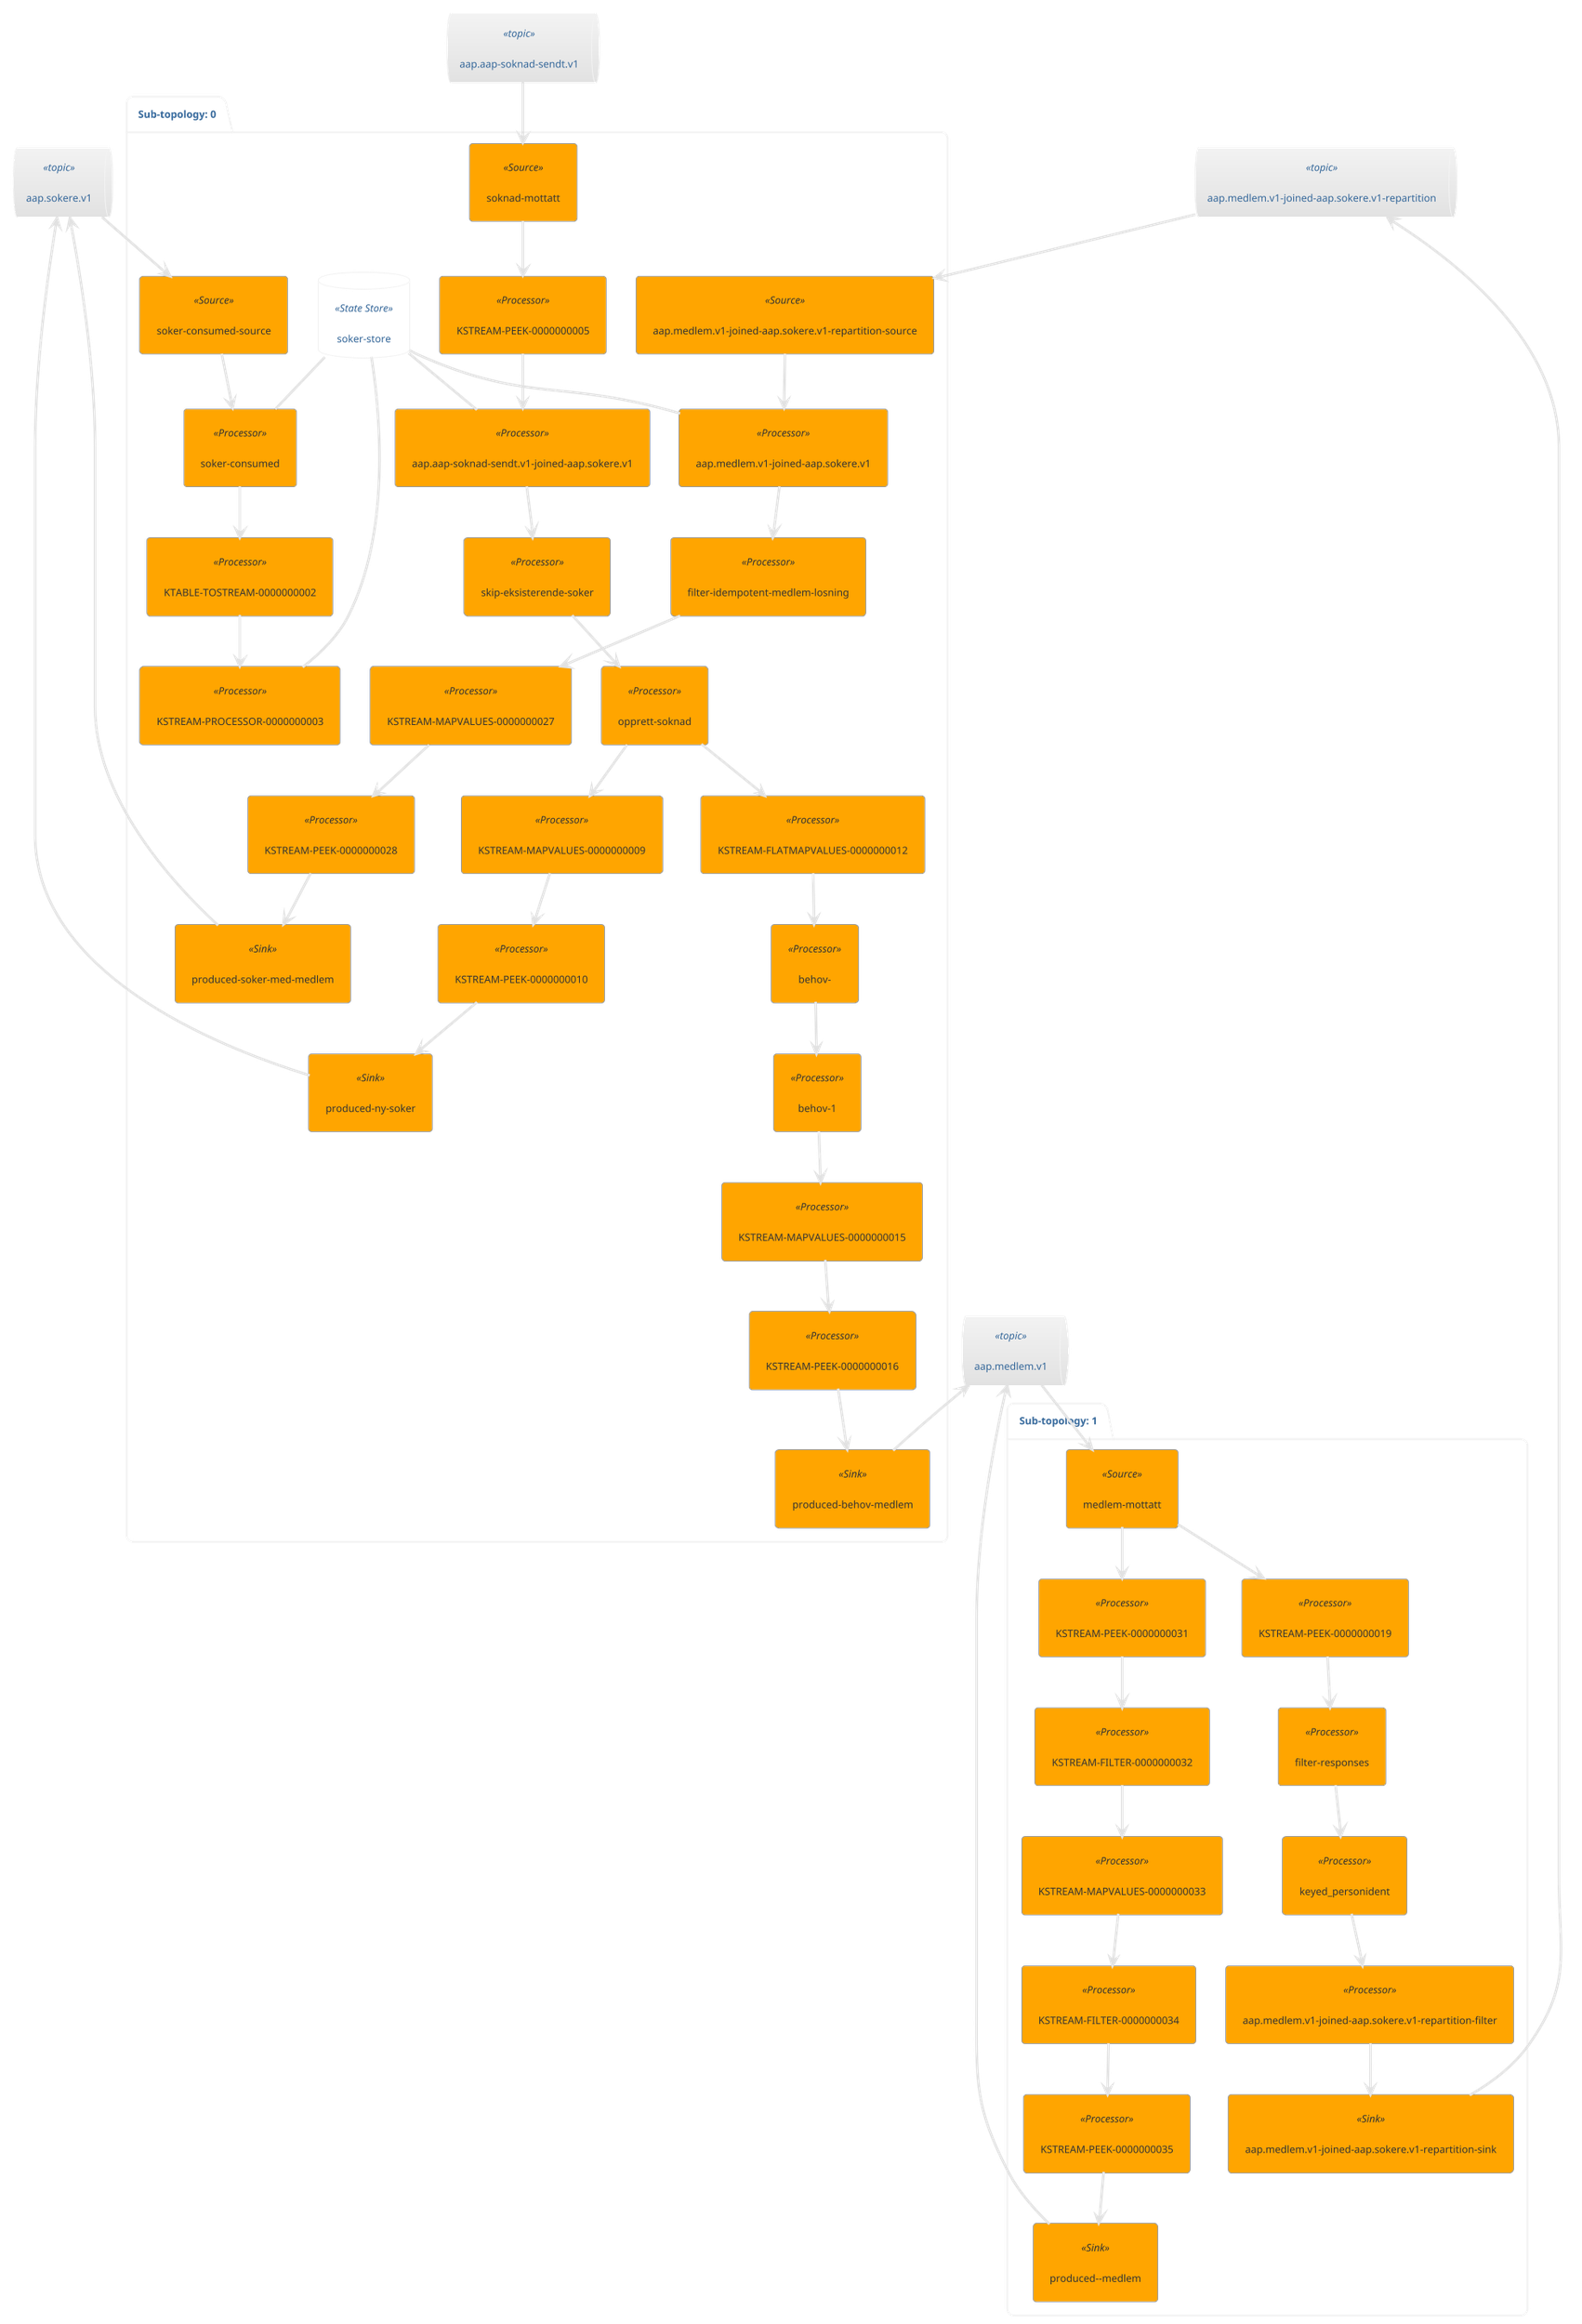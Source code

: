 @startuml
!theme lightgray
queue "aap.medlem.v1" <<topic>> as aap_medlem_v1
queue "aap.sokere.v1" <<topic>> as aap_sokere_v1
queue "aap.aap-soknad-sendt.v1" <<topic>> as aap_aap_soknad_sendt_v1
queue "aap.medlem.v1-joined-aap.sokere.v1-repartition" <<topic>> as aap_medlem_v1_joined_aap_sokere_v1_repartition
package "Sub-topology: 0" {
	database "soker-store" <<State Store>> as soker_store
	agent "soknad-mottatt" <<Source>> as soknad_mottatt
	agent "KSTREAM-PEEK-0000000005" <<Processor>> as KSTREAM_PEEK_0000000005
	agent "aap.aap-soknad-sendt.v1-joined-aap.sokere.v1" <<Processor>> as aap_aap_soknad_sendt_v1_joined_aap_sokere_v1
	agent "skip-eksisterende-soker" <<Processor>> as skip_eksisterende_soker
	agent "opprett-soknad" <<Processor>> as opprett_soknad
	agent "KSTREAM-FLATMAPVALUES-0000000012" <<Processor>> as KSTREAM_FLATMAPVALUES_0000000012
	agent "aap.medlem.v1-joined-aap.sokere.v1-repartition-source" <<Source>> as aap_medlem_v1_joined_aap_sokere_v1_repartition_source
	agent "aap.medlem.v1-joined-aap.sokere.v1" <<Processor>> as aap_medlem_v1_joined_aap_sokere_v1
	agent "behov-" <<Processor>> as behov_
	agent "behov-1" <<Processor>> as behov_1
	agent "filter-idempotent-medlem-losning" <<Processor>> as filter_idempotent_medlem_losning
	agent "soker-consumed-source" <<Source>> as soker_consumed_source
	agent "KSTREAM-MAPVALUES-0000000009" <<Processor>> as KSTREAM_MAPVALUES_0000000009
	agent "KSTREAM-MAPVALUES-0000000015" <<Processor>> as KSTREAM_MAPVALUES_0000000015
	agent "KSTREAM-MAPVALUES-0000000027" <<Processor>> as KSTREAM_MAPVALUES_0000000027
	agent "soker-consumed" <<Processor>> as soker_consumed
	agent "KSTREAM-PEEK-0000000010" <<Processor>> as KSTREAM_PEEK_0000000010
	agent "KSTREAM-PEEK-0000000016" <<Processor>> as KSTREAM_PEEK_0000000016
	agent "KSTREAM-PEEK-0000000028" <<Processor>> as KSTREAM_PEEK_0000000028
	agent "KTABLE-TOSTREAM-0000000002" <<Processor>> as KTABLE_TOSTREAM_0000000002
	agent "KSTREAM-PROCESSOR-0000000003" <<Processor>> as KSTREAM_PROCESSOR_0000000003
	agent "produced-behov-medlem" <<Sink>> as produced_behov_medlem
	agent "produced-ny-soker" <<Sink>> as produced_ny_soker
	agent "produced-soker-med-medlem" <<Sink>> as produced_soker_med_medlem
	aap_aap_soknad_sendt_v1 --> soknad_mottatt
	soker_store -- aap_aap_soknad_sendt_v1_joined_aap_sokere_v1
	aap_medlem_v1_joined_aap_sokere_v1_repartition --> aap_medlem_v1_joined_aap_sokere_v1_repartition_source
	soker_store -- aap_medlem_v1_joined_aap_sokere_v1
	aap_sokere_v1 --> soker_consumed_source
	soker_store -- soker_consumed
	soker_store -- KSTREAM_PROCESSOR_0000000003
	aap_medlem_v1 <-- produced_behov_medlem
	aap_sokere_v1 <-- produced_ny_soker
	aap_sokere_v1 <-- produced_soker_med_medlem
	soknad_mottatt --> KSTREAM_PEEK_0000000005
	KSTREAM_PEEK_0000000005 --> aap_aap_soknad_sendt_v1_joined_aap_sokere_v1
	aap_aap_soknad_sendt_v1_joined_aap_sokere_v1 --> skip_eksisterende_soker
	skip_eksisterende_soker --> opprett_soknad
	opprett_soknad --> KSTREAM_FLATMAPVALUES_0000000012
	opprett_soknad --> KSTREAM_MAPVALUES_0000000009
	KSTREAM_FLATMAPVALUES_0000000012 --> behov_
	aap_medlem_v1_joined_aap_sokere_v1_repartition_source --> aap_medlem_v1_joined_aap_sokere_v1
	aap_medlem_v1_joined_aap_sokere_v1 --> filter_idempotent_medlem_losning
	behov_ --> behov_1
	behov_1 --> KSTREAM_MAPVALUES_0000000015
	filter_idempotent_medlem_losning --> KSTREAM_MAPVALUES_0000000027
	soker_consumed_source --> soker_consumed
	KSTREAM_MAPVALUES_0000000009 --> KSTREAM_PEEK_0000000010
	KSTREAM_MAPVALUES_0000000015 --> KSTREAM_PEEK_0000000016
	KSTREAM_MAPVALUES_0000000027 --> KSTREAM_PEEK_0000000028
	soker_consumed --> KTABLE_TOSTREAM_0000000002
	KSTREAM_PEEK_0000000010 --> produced_ny_soker
	KSTREAM_PEEK_0000000016 --> produced_behov_medlem
	KSTREAM_PEEK_0000000028 --> produced_soker_med_medlem
	KTABLE_TOSTREAM_0000000002 --> KSTREAM_PROCESSOR_0000000003
}
package "Sub-topology: 1" {
	agent "medlem-mottatt" <<Source>> as medlem_mottatt
	agent "KSTREAM-PEEK-0000000031" <<Processor>> as KSTREAM_PEEK_0000000031
	agent "KSTREAM-FILTER-0000000032" <<Processor>> as KSTREAM_FILTER_0000000032
	agent "KSTREAM-PEEK-0000000019" <<Processor>> as KSTREAM_PEEK_0000000019
	agent "KSTREAM-MAPVALUES-0000000033" <<Processor>> as KSTREAM_MAPVALUES_0000000033
	agent "filter-responses" <<Processor>> as filter_responses
	agent "KSTREAM-FILTER-0000000034" <<Processor>> as KSTREAM_FILTER_0000000034
	agent "keyed_personident" <<Processor>> as keyed_personident
	agent "KSTREAM-PEEK-0000000035" <<Processor>> as KSTREAM_PEEK_0000000035
	agent "aap.medlem.v1-joined-aap.sokere.v1-repartition-filter" <<Processor>> as aap_medlem_v1_joined_aap_sokere_v1_repartition_filter
	agent "aap.medlem.v1-joined-aap.sokere.v1-repartition-sink" <<Sink>> as aap_medlem_v1_joined_aap_sokere_v1_repartition_sink
	agent "produced--medlem" <<Sink>> as produced__medlem
	aap_medlem_v1 --> medlem_mottatt
	aap_medlem_v1_joined_aap_sokere_v1_repartition <-- aap_medlem_v1_joined_aap_sokere_v1_repartition_sink
	aap_medlem_v1 <-- produced__medlem
	medlem_mottatt --> KSTREAM_PEEK_0000000031
	medlem_mottatt --> KSTREAM_PEEK_0000000019
	KSTREAM_PEEK_0000000031 --> KSTREAM_FILTER_0000000032
	KSTREAM_FILTER_0000000032 --> KSTREAM_MAPVALUES_0000000033
	KSTREAM_PEEK_0000000019 --> filter_responses
	KSTREAM_MAPVALUES_0000000033 --> KSTREAM_FILTER_0000000034
	filter_responses --> keyed_personident
	KSTREAM_FILTER_0000000034 --> KSTREAM_PEEK_0000000035
	keyed_personident --> aap_medlem_v1_joined_aap_sokere_v1_repartition_filter
	KSTREAM_PEEK_0000000035 --> produced__medlem
	aap_medlem_v1_joined_aap_sokere_v1_repartition_filter --> aap_medlem_v1_joined_aap_sokere_v1_repartition_sink
}
@enduml
